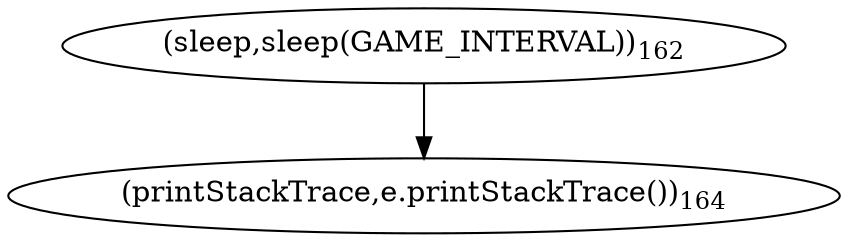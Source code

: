 digraph "run" {  
"995" [label = <(sleep,sleep(GAME_INTERVAL))<SUB>162</SUB>> ]
"1000" [label = <(printStackTrace,e.printStackTrace())<SUB>164</SUB>> ]
  "995" -> "1000" 
}
